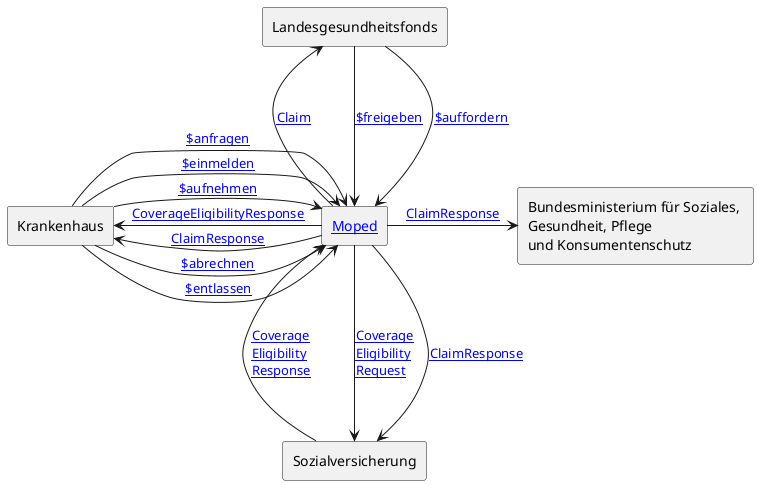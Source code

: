 @startuml actors
rectangle "[[index.html Moped]]" as Moped

rectangle "Krankenhaus" as KH
rectangle "Sozialversicherung" as SV
rectangle "Landesgesundheitsfonds" as LGF
rectangle "Bundesministerium für Soziales, \nGesundheit, Pflege \nund Konsumentenschutz" as BMSGPK


KH -r--> Moped : "[[OperationDefinition-MOPED.Patient.Aufnehmen.html $aufnehmen]]"
KH -r--> Moped : "[[OperationDefinition-MOPED.CoverageEligibilityRequest.Anfragen.html $anfragen]]"
KH -r--> Moped : "[[OperationDefinition-MOPED.Encounter.erfassen.html $entlassen]]"
KH -r--> Moped : "[[test.html $einmelden]]"
KH -r--> Moped : "[[OperationDefinition-MOPED.Encounter.Abrechnen.html $abrechnen]]"
Moped -l--> KH : "[[StructureDefinition-MOPEDCoverageEligibilityResponse.html CoverageEligibilityResponse]]"
Moped -l--> KH : "[[StructureDefinition-MOPEDClaimResponse.html ClaimResponse]]"

SV -u--> Moped : "[[StructureDefinition-MOPEDCoverageEligibilityResponse.html Coverage\nEligibility\nResponse]]"
Moped -d--> SV : "[[StructureDefinition-MOPEDCoverageEligibilityRequest.html Coverage\nEligibility\nRequest]]"
Moped -d--> SV : "[[StructureDefinition-MOPEDClaimResponse.html ClaimResponse]]"

Moped -u--> LGF : "[[StructureDefinition-MOPEDClaim.html Claim]]"
LGF -d--> Moped : "[[OperationDefinition-MOPED.ClaimResponse.Freigeben.html $freigeben]]"
LGF -d--> Moped : "[[OperationDefinition-MOPED.ClaimResponse.Auffordern.html $auffordern]]"

Moped -r--> BMSGPK : "[[StructureDefinition-MOPEDClaimResponse.html ClaimResponse]]"

@enduml